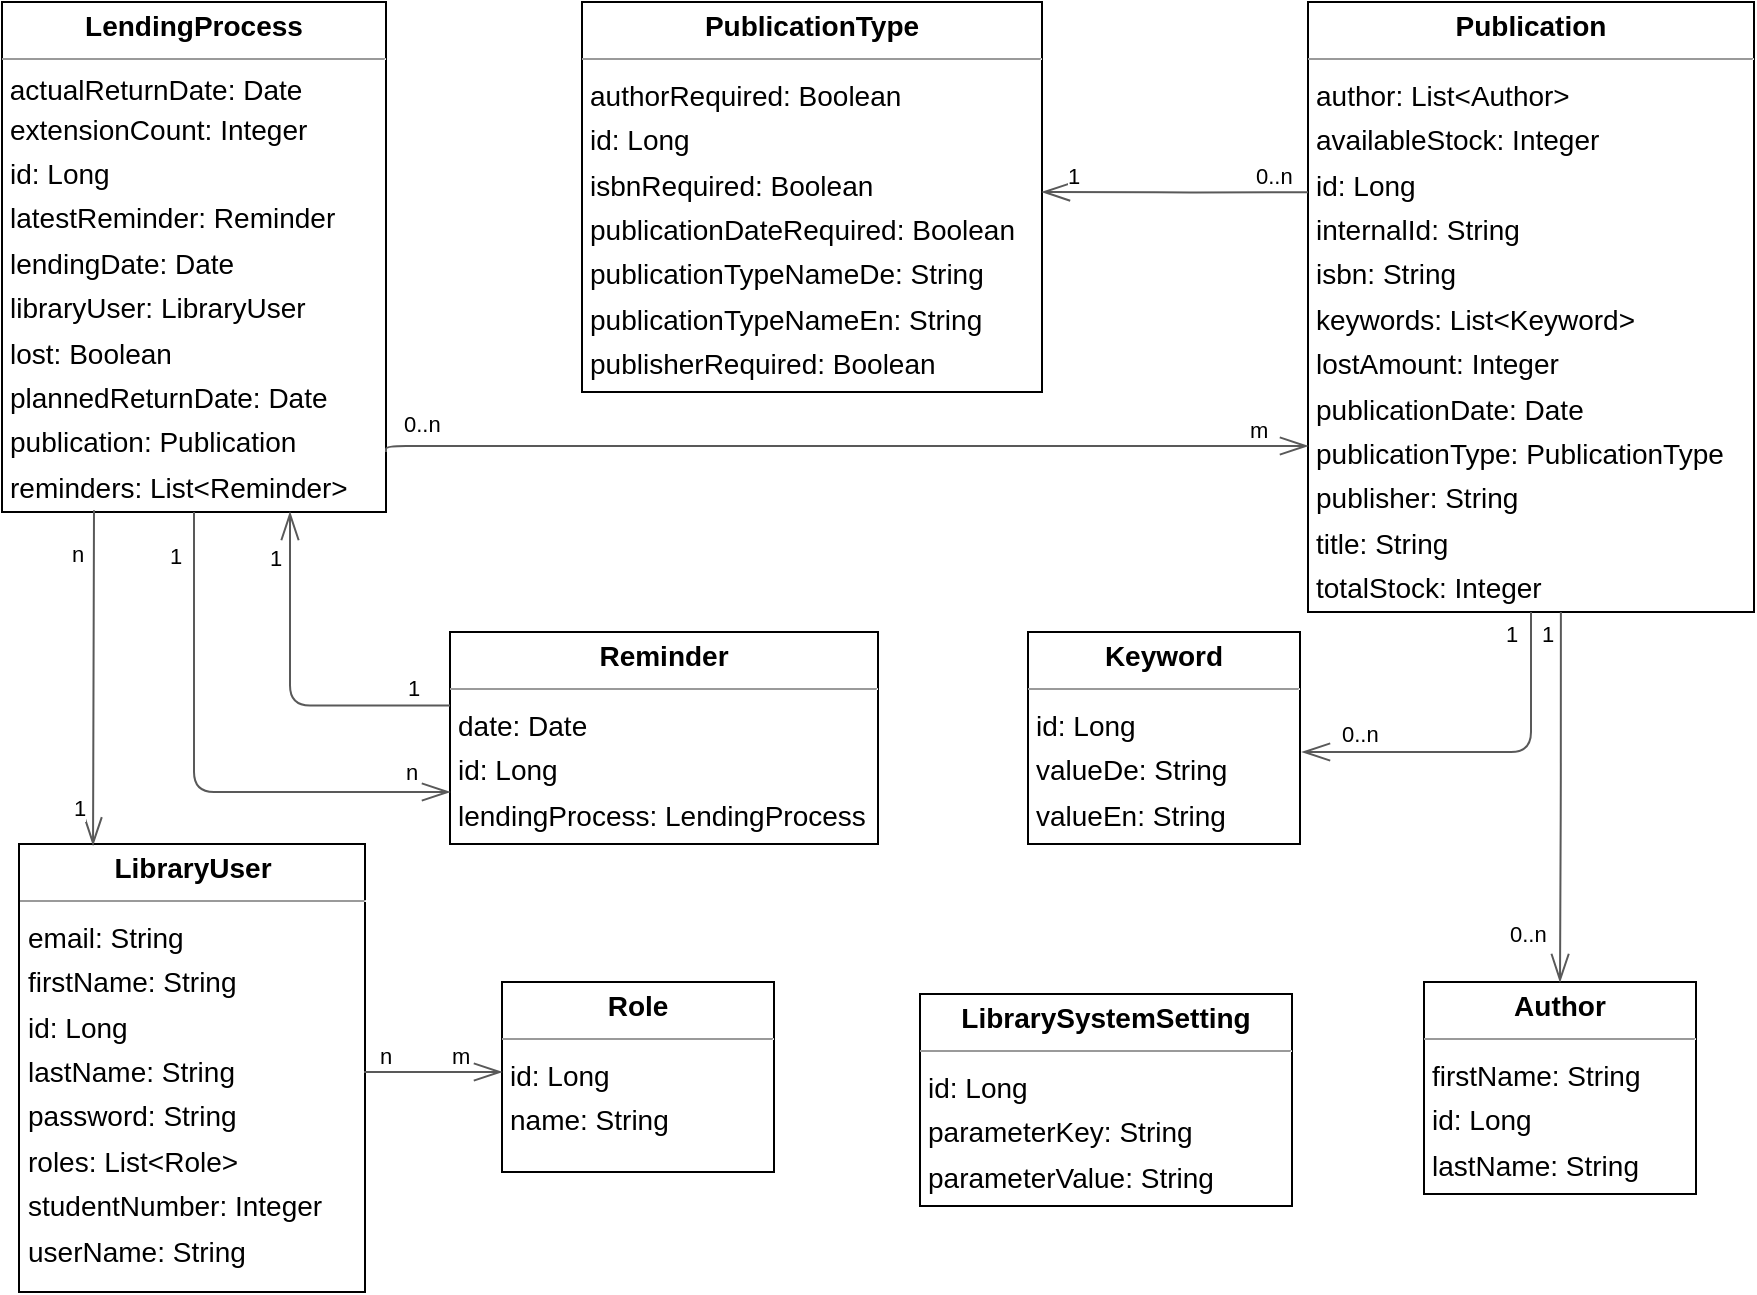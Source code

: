 <mxfile version="22.1.3" type="device">
  <diagram id="C5RBs43oDa-KdzZeNtuy" name="Page-1">
    <mxGraphModel dx="2062" dy="1793" grid="0" gridSize="10" guides="0" tooltips="1" connect="1" arrows="1" fold="1" page="1" pageScale="1" pageWidth="827" pageHeight="1169" math="0" shadow="0">
      <root>
        <mxCell id="WIyWlLk6GJQsqaUBKTNV-0" />
        <mxCell id="WIyWlLk6GJQsqaUBKTNV-1" parent="WIyWlLk6GJQsqaUBKTNV-0" />
        <mxCell id="5ZaeAtc55PhughV0wH-k-0" value="&lt;p style=&quot;margin:0px;margin-top:4px;text-align:center;&quot;&gt;&lt;b&gt;Author&lt;/b&gt;&lt;/p&gt;&lt;hr size=&quot;1&quot;&gt;&lt;p style=&quot;margin:0 0 0 4px;line-height:1.6;&quot;&gt;firstName: String&lt;/p&gt;&lt;p style=&quot;margin:0 0 0 4px;line-height:1.6;&quot;&gt; id: Long&lt;br&gt; lastName: String&lt;/p&gt;" style="verticalAlign=top;align=left;overflow=fill;fontSize=14;fontFamily=Helvetica;html=1;rounded=0;shadow=0;comic=0;labelBackgroundColor=none;strokeWidth=1;" parent="WIyWlLk6GJQsqaUBKTNV-1" vertex="1">
          <mxGeometry x="651" y="425" width="136" height="106" as="geometry" />
        </mxCell>
        <mxCell id="5ZaeAtc55PhughV0wH-k-1" value="&lt;p style=&quot;margin:0px;margin-top:4px;text-align:center;&quot;&gt;&lt;b&gt;Keyword&lt;/b&gt;&lt;/p&gt;&lt;hr size=&quot;1&quot;&gt;&lt;p style=&quot;margin:0 0 0 4px;line-height:1.6;&quot;&gt; id: Long&lt;br&gt; valueDe: String&lt;br&gt; valueEn: String&lt;/p&gt;" style="verticalAlign=top;align=left;overflow=fill;fontSize=14;fontFamily=Helvetica;html=1;rounded=0;shadow=0;comic=0;labelBackgroundColor=none;strokeWidth=1;" parent="WIyWlLk6GJQsqaUBKTNV-1" vertex="1">
          <mxGeometry x="453" y="250" width="136" height="106" as="geometry" />
        </mxCell>
        <mxCell id="5ZaeAtc55PhughV0wH-k-2" value="&lt;p style=&quot;margin:0px;margin-top:4px;text-align:center;&quot;&gt;&lt;b&gt;LibraryUser&lt;/b&gt;&lt;/p&gt;&lt;hr size=&quot;1&quot;&gt;&lt;p style=&quot;margin:0 0 0 4px;line-height:1.6;&quot;&gt;email: String &lt;/p&gt;&lt;p style=&quot;margin:0 0 0 4px;line-height:1.6;&quot;&gt;firstName: String&lt;/p&gt;&lt;p style=&quot;margin:0 0 0 4px;line-height:1.6;&quot;&gt;id: Long&lt;/p&gt;&lt;p style=&quot;margin:0 0 0 4px;line-height:1.6;&quot;&gt;lastName: String&lt;/p&gt;&lt;p style=&quot;margin:0 0 0 4px;line-height:1.6;&quot;&gt;password: String&lt;/p&gt;&lt;p style=&quot;margin:0 0 0 4px;line-height:1.6;&quot;&gt;roles: List&amp;lt;Role&amp;gt;&lt;/p&gt;&lt;p style=&quot;margin:0 0 0 4px;line-height:1.6;&quot;&gt; studentNumber: Integer&lt;br&gt; userName: String&lt;/p&gt;" style="verticalAlign=top;align=left;overflow=fill;fontSize=14;fontFamily=Helvetica;html=1;rounded=0;shadow=0;comic=0;labelBackgroundColor=none;strokeWidth=1;" parent="WIyWlLk6GJQsqaUBKTNV-1" vertex="1">
          <mxGeometry x="-51.5" y="356" width="173" height="224" as="geometry" />
        </mxCell>
        <mxCell id="5ZaeAtc55PhughV0wH-k-3" value="&lt;p style=&quot;margin:0px;margin-top:4px;text-align:center;&quot;&gt;&lt;b&gt;LendingProcess&lt;/b&gt;&lt;/p&gt;&lt;hr size=&quot;1&quot;&gt;&lt;div&gt;&amp;nbsp;actualReturnDate: Date &lt;/div&gt;&lt;p style=&quot;margin:0 0 0 4px;line-height:1.6;&quot;&gt;extensionCount: Integer&lt;/p&gt;&lt;p style=&quot;margin:0 0 0 4px;line-height:1.6;&quot;&gt;id: Long&lt;/p&gt;&lt;p style=&quot;margin:0 0 0 4px;line-height:1.6;&quot;&gt;latestReminder: Reminder&lt;/p&gt;&lt;p style=&quot;margin:0 0 0 4px;line-height:1.6;&quot;&gt;lendingDate: Date&lt;/p&gt;&lt;p style=&quot;margin:0 0 0 4px;line-height:1.6;&quot;&gt;libraryUser: LibraryUser&lt;/p&gt;&lt;p style=&quot;margin:0 0 0 4px;line-height:1.6;&quot;&gt;lost: Boolean&lt;/p&gt;&lt;p style=&quot;margin:0 0 0 4px;line-height:1.6;&quot;&gt;plannedReturnDate: Date&lt;/p&gt;&lt;p style=&quot;margin:0 0 0 4px;line-height:1.6;&quot;&gt;publication: Publication&lt;/p&gt;&lt;p style=&quot;margin:0 0 0 4px;line-height:1.6;&quot;&gt;reminders: List&amp;lt;Reminder&amp;gt;&lt;/p&gt;&lt;p style=&quot;margin:0 0 0 4px;line-height:1.6;&quot;&gt;returned: Boolean&lt;/p&gt;" style="verticalAlign=top;align=left;overflow=fill;fontSize=14;fontFamily=Helvetica;html=1;rounded=0;shadow=0;comic=0;labelBackgroundColor=none;strokeWidth=1;" parent="WIyWlLk6GJQsqaUBKTNV-1" vertex="1">
          <mxGeometry x="-60" y="-65" width="192" height="255" as="geometry" />
        </mxCell>
        <mxCell id="5ZaeAtc55PhughV0wH-k-5" value="&lt;p style=&quot;margin:0px;margin-top:4px;text-align:center;&quot;&gt;&lt;b&gt;LibrarySystemSetting&lt;/b&gt;&lt;/p&gt;&lt;hr size=&quot;1&quot;/&gt;&lt;p style=&quot;margin:0 0 0 4px;line-height:1.6;&quot;&gt; id: Long&lt;br/&gt; parameterKey: String&lt;br/&gt; parameterValue: String&lt;/p&gt;" style="verticalAlign=top;align=left;overflow=fill;fontSize=14;fontFamily=Helvetica;html=1;rounded=0;shadow=0;comic=0;labelBackgroundColor=none;strokeWidth=1;" parent="WIyWlLk6GJQsqaUBKTNV-1" vertex="1">
          <mxGeometry x="399" y="431" width="186" height="106" as="geometry" />
        </mxCell>
        <mxCell id="5ZaeAtc55PhughV0wH-k-6" value="&lt;p style=&quot;margin:0px;margin-top:4px;text-align:center;&quot;&gt;&lt;b&gt;Publication&lt;/b&gt;&lt;/p&gt;&lt;hr size=&quot;1&quot;&gt;&lt;p style=&quot;margin:0 0 0 4px;line-height:1.6;&quot;&gt;author: List&amp;lt;Author&amp;gt;&lt;/p&gt;&lt;p style=&quot;margin:0 0 0 4px;line-height:1.6;&quot;&gt;availableStock: Integer&lt;/p&gt;&lt;p style=&quot;margin:0 0 0 4px;line-height:1.6;&quot;&gt;id: Long&lt;/p&gt;&lt;p style=&quot;margin:0 0 0 4px;line-height:1.6;&quot;&gt;internalId: String&lt;/p&gt;&lt;p style=&quot;margin:0 0 0 4px;line-height:1.6;&quot;&gt;isbn: String&lt;/p&gt;&lt;p style=&quot;margin:0 0 0 4px;line-height:1.6;&quot;&gt;keywords: List&amp;lt;Keyword&amp;gt;&lt;/p&gt;&lt;p style=&quot;margin:0 0 0 4px;line-height:1.6;&quot;&gt;lostAmount: Integer&lt;/p&gt;&lt;p style=&quot;margin:0 0 0 4px;line-height:1.6;&quot;&gt;publicationDate: Date&lt;/p&gt;&lt;p style=&quot;margin:0 0 0 4px;line-height:1.6;&quot;&gt; publicationType: PublicationType&lt;/p&gt;&lt;p style=&quot;margin:0 0 0 4px;line-height:1.6;&quot;&gt;publisher: String&lt;/p&gt;&lt;p style=&quot;margin:0 0 0 4px;line-height:1.6;&quot;&gt;title: String&lt;/p&gt;&lt;p style=&quot;margin:0 0 0 4px;line-height:1.6;&quot;&gt;totalStock: Integer&lt;br&gt;&lt;br&gt;&lt;/p&gt;" style="verticalAlign=top;align=left;overflow=fill;fontSize=14;fontFamily=Helvetica;html=1;rounded=0;shadow=0;comic=0;labelBackgroundColor=none;strokeWidth=1;" parent="WIyWlLk6GJQsqaUBKTNV-1" vertex="1">
          <mxGeometry x="593" y="-65" width="223" height="305" as="geometry" />
        </mxCell>
        <mxCell id="5ZaeAtc55PhughV0wH-k-7" value="&lt;p style=&quot;margin:0px;margin-top:4px;text-align:center;&quot;&gt;&lt;b&gt;PublicationType&lt;/b&gt;&lt;/p&gt;&lt;hr size=&quot;1&quot;&gt;&lt;p style=&quot;margin:0 0 0 4px;line-height:1.6;&quot;&gt;authorRequired: Boolean&lt;/p&gt;&lt;p style=&quot;margin:0 0 0 4px;line-height:1.6;&quot;&gt;id: Long&lt;/p&gt;&lt;p style=&quot;margin:0 0 0 4px;line-height:1.6;&quot;&gt;isbnRequired: Boolean&lt;/p&gt;&lt;p style=&quot;margin:0 0 0 4px;line-height:1.6;&quot;&gt;publicationDateRequired: Boolean&lt;/p&gt;&lt;p style=&quot;margin:0 0 0 4px;line-height:1.6;&quot;&gt;publicationTypeNameDe: String&lt;/p&gt;&lt;p style=&quot;margin:0 0 0 4px;line-height:1.6;&quot;&gt;publicationTypeNameEn: String&lt;br&gt; publisherRequired: Boolean&lt;br&gt;&lt;br&gt;&lt;/p&gt;" style="verticalAlign=top;align=left;overflow=fill;fontSize=14;fontFamily=Helvetica;html=1;rounded=0;shadow=0;comic=0;labelBackgroundColor=none;strokeWidth=1;" parent="WIyWlLk6GJQsqaUBKTNV-1" vertex="1">
          <mxGeometry x="230" y="-65" width="230" height="195" as="geometry" />
        </mxCell>
        <mxCell id="5ZaeAtc55PhughV0wH-k-8" value="&lt;p style=&quot;margin:0px;margin-top:4px;text-align:center;&quot;&gt;&lt;b&gt;Reminder&lt;/b&gt;&lt;/p&gt;&lt;hr size=&quot;1&quot;&gt;&lt;p style=&quot;margin:0 0 0 4px;line-height:1.6;&quot;&gt;date: Date &lt;/p&gt;&lt;p style=&quot;margin:0 0 0 4px;line-height:1.6;&quot;&gt;id: Long&lt;br&gt; lendingProcess: LendingProcess&lt;br&gt;&lt;br&gt;&lt;/p&gt;" style="verticalAlign=top;align=left;overflow=fill;fontSize=14;fontFamily=Helvetica;html=1;rounded=0;shadow=0;comic=0;labelBackgroundColor=none;strokeWidth=1;" parent="WIyWlLk6GJQsqaUBKTNV-1" vertex="1">
          <mxGeometry x="164" y="250" width="214" height="106" as="geometry" />
        </mxCell>
        <mxCell id="5ZaeAtc55PhughV0wH-k-9" value="&lt;p style=&quot;margin:0px;margin-top:4px;text-align:center;&quot;&gt;&lt;b&gt;Role&lt;/b&gt;&lt;/p&gt;&lt;hr size=&quot;1&quot;&gt;&lt;p style=&quot;margin:0 0 0 4px;line-height:1.6;&quot;&gt;id: Long&lt;/p&gt;&lt;p style=&quot;margin:0 0 0 4px;line-height:1.6;&quot;&gt; name: String&lt;br&gt;&lt;/p&gt;" style="verticalAlign=top;align=left;overflow=fill;fontSize=14;fontFamily=Helvetica;html=1;rounded=0;shadow=0;comic=0;labelBackgroundColor=none;strokeWidth=1;" parent="WIyWlLk6GJQsqaUBKTNV-1" vertex="1">
          <mxGeometry x="190" y="425" width="136" height="95" as="geometry" />
        </mxCell>
        <mxCell id="5ZaeAtc55PhughV0wH-k-10" value="" style="html=1;rounded=1;edgeStyle=orthogonalEdgeStyle;dashed=0;startArrow=diamondThinstartSize=12;endArrow=openThin;endSize=12;strokeColor=#595959;" parent="WIyWlLk6GJQsqaUBKTNV-1" edge="1">
          <mxGeometry width="50" height="50" relative="1" as="geometry">
            <Array as="points">
              <mxPoint x="132" y="157" />
            </Array>
            <mxPoint x="132" y="160" as="sourcePoint" />
            <mxPoint x="593" y="157.0" as="targetPoint" />
          </mxGeometry>
        </mxCell>
        <mxCell id="5ZaeAtc55PhughV0wH-k-11" value="m" style="edgeLabel;resizable=0;html=1;align=left;verticalAlign=top;strokeColor=default;" parent="5ZaeAtc55PhughV0wH-k-10" connectable="0" vertex="1">
          <mxGeometry x="562" y="136" as="geometry" />
        </mxCell>
        <mxCell id="5ZaeAtc55PhughV0wH-k-12" value="0..n" style="edgeLabel;resizable=0;html=1;align=left;verticalAlign=top;strokeColor=default;" parent="5ZaeAtc55PhughV0wH-k-10" connectable="0" vertex="1">
          <mxGeometry x="139" y="133" as="geometry" />
        </mxCell>
        <mxCell id="5ZaeAtc55PhughV0wH-k-13" value="" style="html=1;rounded=1;edgeStyle=orthogonalEdgeStyle;dashed=0;startArrow=diamondThinstartSize=12;endArrow=openThin;endSize=12;strokeColor=#595959;exitX=0.500;exitY=1.000;exitDx=0;exitDy=0;entryX=0;entryY=0.75;entryDx=0;entryDy=0;" parent="WIyWlLk6GJQsqaUBKTNV-1" source="5ZaeAtc55PhughV0wH-k-3" target="5ZaeAtc55PhughV0wH-k-8" edge="1">
          <mxGeometry width="50" height="50" relative="1" as="geometry">
            <Array as="points">
              <mxPoint x="36" y="330" />
              <mxPoint x="164" y="330" />
            </Array>
            <mxPoint x="282" y="368" as="targetPoint" />
          </mxGeometry>
        </mxCell>
        <mxCell id="5ZaeAtc55PhughV0wH-k-14" value="" style="edgeLabel;resizable=0;html=1;align=left;verticalAlign=top;strokeColor=default;" parent="5ZaeAtc55PhughV0wH-k-13" connectable="0" vertex="1">
          <mxGeometry x="22" y="375" as="geometry" />
        </mxCell>
        <mxCell id="5ZaeAtc55PhughV0wH-k-16" value="" style="html=1;rounded=1;edgeStyle=orthogonalEdgeStyle;dashed=0;startArrow=diamondThinstartSize=12;endArrow=openThin;endSize=12;strokeColor=#595959;" parent="WIyWlLk6GJQsqaUBKTNV-1" edge="1">
          <mxGeometry width="50" height="50" relative="1" as="geometry">
            <Array as="points">
              <mxPoint x="190" y="470" />
            </Array>
            <mxPoint x="121" y="470" as="sourcePoint" />
            <mxPoint x="190" y="470" as="targetPoint" />
          </mxGeometry>
        </mxCell>
        <mxCell id="5ZaeAtc55PhughV0wH-k-17" value="n" style="edgeLabel;resizable=0;html=1;align=left;verticalAlign=top;strokeColor=default;" parent="5ZaeAtc55PhughV0wH-k-16" connectable="0" vertex="1">
          <mxGeometry x="127" y="449" as="geometry" />
        </mxCell>
        <mxCell id="5ZaeAtc55PhughV0wH-k-18" value="m" style="edgeLabel;resizable=0;html=1;align=left;verticalAlign=top;strokeColor=default;" parent="5ZaeAtc55PhughV0wH-k-16" connectable="0" vertex="1">
          <mxGeometry x="163" y="449" as="geometry" />
        </mxCell>
        <mxCell id="5ZaeAtc55PhughV0wH-k-19" value="" style="html=1;rounded=1;edgeStyle=orthogonalEdgeStyle;dashed=0;startArrow=diamondThinstartSize=12;endArrow=openThin;endSize=12;strokeColor=#595959;exitX=0.567;exitY=1.000;exitDx=0;exitDy=0;entryX=0.5;entryY=0;entryDx=0;entryDy=0;" parent="WIyWlLk6GJQsqaUBKTNV-1" source="5ZaeAtc55PhughV0wH-k-6" target="5ZaeAtc55PhughV0wH-k-0" edge="1">
          <mxGeometry width="50" height="50" relative="1" as="geometry">
            <Array as="points" />
          </mxGeometry>
        </mxCell>
        <mxCell id="5ZaeAtc55PhughV0wH-k-20" value="1" style="edgeLabel;resizable=0;html=1;align=left;verticalAlign=top;strokeColor=default;" parent="5ZaeAtc55PhughV0wH-k-19" connectable="0" vertex="1">
          <mxGeometry x="708" y="238" as="geometry" />
        </mxCell>
        <mxCell id="5ZaeAtc55PhughV0wH-k-21" value="0..n" style="edgeLabel;resizable=0;html=1;align=left;verticalAlign=top;strokeColor=default;" parent="5ZaeAtc55PhughV0wH-k-19" connectable="0" vertex="1">
          <mxGeometry x="692" y="388" as="geometry" />
        </mxCell>
        <mxCell id="5ZaeAtc55PhughV0wH-k-22" value="" style="html=1;rounded=1;edgeStyle=orthogonalEdgeStyle;dashed=0;startArrow=diamondThinstartSize=12;endArrow=openThin;endSize=12;strokeColor=#595959;exitX=0.500;exitY=1.000;exitDx=0;exitDy=0;" parent="WIyWlLk6GJQsqaUBKTNV-1" source="5ZaeAtc55PhughV0wH-k-6" edge="1">
          <mxGeometry width="50" height="50" relative="1" as="geometry">
            <Array as="points">
              <mxPoint x="705" y="310" />
            </Array>
            <mxPoint x="590.0" y="310" as="targetPoint" />
          </mxGeometry>
        </mxCell>
        <mxCell id="5ZaeAtc55PhughV0wH-k-23" value="1" style="edgeLabel;resizable=0;html=1;align=left;verticalAlign=top;strokeColor=default;" parent="5ZaeAtc55PhughV0wH-k-22" connectable="0" vertex="1">
          <mxGeometry x="690" y="238" as="geometry" />
        </mxCell>
        <mxCell id="5ZaeAtc55PhughV0wH-k-24" value="0..n" style="edgeLabel;resizable=0;html=1;align=left;verticalAlign=top;strokeColor=default;" parent="5ZaeAtc55PhughV0wH-k-22" connectable="0" vertex="1">
          <mxGeometry x="608" y="288" as="geometry" />
        </mxCell>
        <mxCell id="5ZaeAtc55PhughV0wH-k-25" value="" style="edgeLabel;resizable=0;html=1;align=left;verticalAlign=top;strokeColor=default;" parent="5ZaeAtc55PhughV0wH-k-22" connectable="0" vertex="1">
          <mxGeometry x="617" y="553" as="geometry" />
        </mxCell>
        <mxCell id="5ZaeAtc55PhughV0wH-k-26" value="" style="html=1;rounded=1;edgeStyle=orthogonalEdgeStyle;dashed=0;startArrow=diamondThinstartSize=12;endArrow=openThin;endSize=12;strokeColor=#595959;exitX=0.000;exitY=0.312;exitDx=0;exitDy=0;" parent="WIyWlLk6GJQsqaUBKTNV-1" source="5ZaeAtc55PhughV0wH-k-6" edge="1">
          <mxGeometry width="50" height="50" relative="1" as="geometry">
            <Array as="points" />
            <mxPoint x="460.0" y="30" as="targetPoint" />
          </mxGeometry>
        </mxCell>
        <mxCell id="5ZaeAtc55PhughV0wH-k-27" value="0..n" style="edgeLabel;resizable=0;html=1;align=left;verticalAlign=top;strokeColor=default;" parent="5ZaeAtc55PhughV0wH-k-26" connectable="0" vertex="1">
          <mxGeometry x="565" y="9" as="geometry" />
        </mxCell>
        <mxCell id="5ZaeAtc55PhughV0wH-k-28" value="1" style="edgeLabel;resizable=0;html=1;align=left;verticalAlign=top;strokeColor=default;" parent="5ZaeAtc55PhughV0wH-k-26" connectable="0" vertex="1">
          <mxGeometry x="471" y="9" as="geometry" />
        </mxCell>
        <mxCell id="5ZaeAtc55PhughV0wH-k-29" value="" style="html=1;rounded=1;edgeStyle=orthogonalEdgeStyle;dashed=0;startArrow=diamondThinstartSize=12;endArrow=openThin;endSize=12;strokeColor=#595959;exitX=0.000;exitY=0.347;exitDx=0;exitDy=0;entryX=0.75;entryY=1;entryDx=0;entryDy=0;" parent="WIyWlLk6GJQsqaUBKTNV-1" source="5ZaeAtc55PhughV0wH-k-8" target="5ZaeAtc55PhughV0wH-k-3" edge="1">
          <mxGeometry width="50" height="50" relative="1" as="geometry">
            <Array as="points">
              <mxPoint x="84" y="287" />
            </Array>
            <mxPoint x="52" y="204" as="targetPoint" />
          </mxGeometry>
        </mxCell>
        <mxCell id="5ZaeAtc55PhughV0wH-k-30" value="1" style="edgeLabel;resizable=0;html=1;align=left;verticalAlign=top;strokeColor=default;" parent="5ZaeAtc55PhughV0wH-k-29" connectable="0" vertex="1">
          <mxGeometry x="22" y="199" as="geometry" />
        </mxCell>
        <mxCell id="5ZaeAtc55PhughV0wH-k-31" value="1" style="edgeLabel;resizable=0;html=1;align=left;verticalAlign=top;strokeColor=default;" parent="5ZaeAtc55PhughV0wH-k-29" connectable="0" vertex="1">
          <mxGeometry x="13" y="205" as="geometry">
            <mxPoint x="59" y="-5" as="offset" />
          </mxGeometry>
        </mxCell>
        <mxCell id="5ZaeAtc55PhughV0wH-k-32" value="1" style="edgeLabel;resizable=0;html=1;align=left;verticalAlign=top;strokeColor=default;" parent="WIyWlLk6GJQsqaUBKTNV-1" connectable="0" vertex="1">
          <mxGeometry x="82" y="270" as="geometry">
            <mxPoint x="59" y="-5" as="offset" />
          </mxGeometry>
        </mxCell>
        <mxCell id="5ZaeAtc55PhughV0wH-k-33" value="" style="html=1;rounded=1;edgeStyle=orthogonalEdgeStyle;dashed=0;startArrow=diamondThinstartSize=12;endArrow=openThin;endSize=12;strokeColor=#595959;entryX=0.214;entryY=0.003;entryDx=0;entryDy=0;entryPerimeter=0;" parent="WIyWlLk6GJQsqaUBKTNV-1" target="5ZaeAtc55PhughV0wH-k-2" edge="1">
          <mxGeometry width="50" height="50" relative="1" as="geometry">
            <Array as="points">
              <mxPoint x="-14" y="189" />
            </Array>
            <mxPoint x="-14" y="190" as="sourcePoint" />
            <mxPoint x="-13" y="365" as="targetPoint" />
          </mxGeometry>
        </mxCell>
        <mxCell id="5ZaeAtc55PhughV0wH-k-34" value="" style="edgeLabel;resizable=0;html=1;align=left;verticalAlign=top;strokeColor=default;" parent="5ZaeAtc55PhughV0wH-k-33" connectable="0" vertex="1">
          <mxGeometry x="22" y="375" as="geometry" />
        </mxCell>
        <mxCell id="5ZaeAtc55PhughV0wH-k-35" value="n" style="edgeLabel;resizable=0;html=1;align=left;verticalAlign=top;strokeColor=default;" parent="5ZaeAtc55PhughV0wH-k-33" connectable="0" vertex="1">
          <mxGeometry x="140" y="307" as="geometry" />
        </mxCell>
        <mxCell id="5ZaeAtc55PhughV0wH-k-36" value="1" style="edgeLabel;resizable=0;html=1;align=left;verticalAlign=top;strokeColor=default;" parent="WIyWlLk6GJQsqaUBKTNV-1" connectable="0" vertex="1">
          <mxGeometry x="-26" y="325" as="geometry" />
        </mxCell>
        <mxCell id="5ZaeAtc55PhughV0wH-k-37" value="n" style="edgeLabel;resizable=0;html=1;align=left;verticalAlign=top;strokeColor=default;" parent="WIyWlLk6GJQsqaUBKTNV-1" connectable="0" vertex="1">
          <mxGeometry x="-27" y="198" as="geometry" />
        </mxCell>
      </root>
    </mxGraphModel>
  </diagram>
</mxfile>
